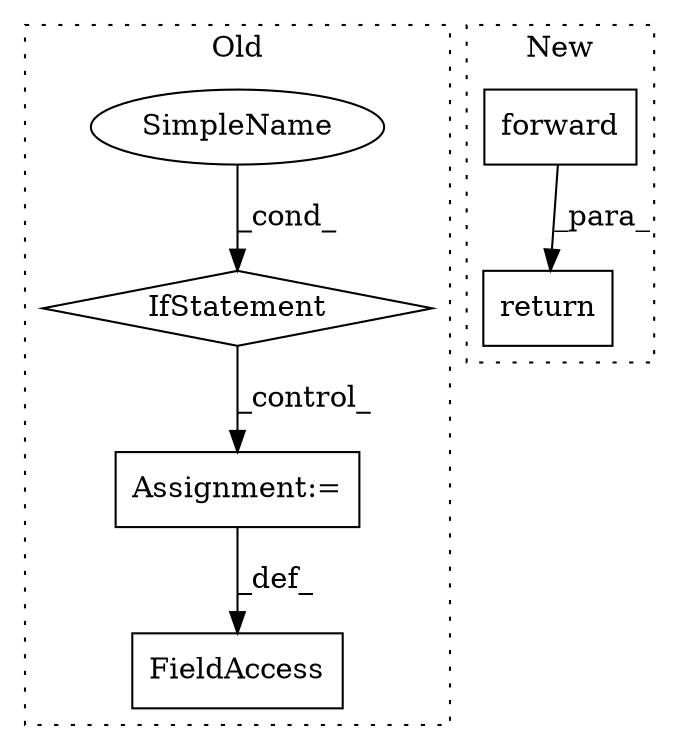 digraph G {
subgraph cluster0 {
1 [label="IfStatement" a="25" s="5941,5968" l="4,2" shape="diamond"];
3 [label="Assignment:=" a="7" s="5990" l="1" shape="box"];
4 [label="SimpleName" a="42" s="" l="" shape="ellipse"];
6 [label="FieldAccess" a="22" s="5978" l="12" shape="box"];
label = "Old";
style="dotted";
}
subgraph cluster1 {
2 [label="forward" a="32" s="5038,5058" l="8,1" shape="box"];
5 [label="return" a="41" s="5023" l="7" shape="box"];
label = "New";
style="dotted";
}
1 -> 3 [label="_control_"];
2 -> 5 [label="_para_"];
3 -> 6 [label="_def_"];
4 -> 1 [label="_cond_"];
}